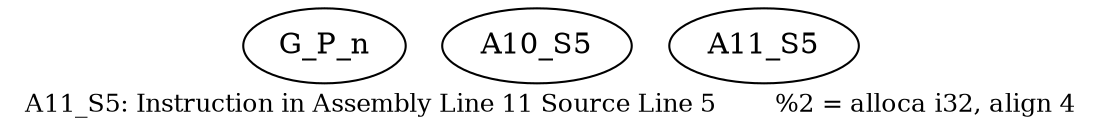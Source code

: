 digraph{
	node [ ]
	edge [ ]
	G_P_n [ ]
	A10_S5 [ ]
	A11_S5 [ ]
	label = "A11_S5: Instruction in Assembly Line 11 Source Line 5	%2 = alloca i32, align 4"	fontsize = "12"
}